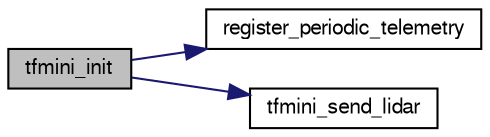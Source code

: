digraph "tfmini_init"
{
  edge [fontname="FreeSans",fontsize="10",labelfontname="FreeSans",labelfontsize="10"];
  node [fontname="FreeSans",fontsize="10",shape=record];
  rankdir="LR";
  Node1 [label="tfmini_init",height=0.2,width=0.4,color="black", fillcolor="grey75", style="filled", fontcolor="black"];
  Node1 -> Node2 [color="midnightblue",fontsize="10",style="solid",fontname="FreeSans"];
  Node2 [label="register_periodic_telemetry",height=0.2,width=0.4,color="black", fillcolor="white", style="filled",URL="$telemetry_8c.html#a8b8cf43739f06c54d16370c141b541a0",tooltip="Register a telemetry callback function. "];
  Node1 -> Node3 [color="midnightblue",fontsize="10",style="solid",fontname="FreeSans"];
  Node3 [label="tfmini_send_lidar",height=0.2,width=0.4,color="black", fillcolor="white", style="filled",URL="$tfmini_8c.html#a8242c40e35436569d901511998b1e6c2",tooltip="Downlink message lidar. "];
}
